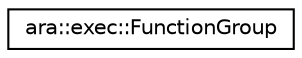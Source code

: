 digraph "Graphical Class Hierarchy"
{
 // LATEX_PDF_SIZE
  edge [fontname="Helvetica",fontsize="10",labelfontname="Helvetica",labelfontsize="10"];
  node [fontname="Helvetica",fontsize="10",shape=record];
  rankdir="LR";
  Node0 [label="ara::exec::FunctionGroup",height=0.2,width=0.4,color="black", fillcolor="white", style="filled",URL="$classara_1_1exec_1_1FunctionGroup.html",tooltip="Class representing Function Group defined in meta-model (ARXML). Once created based on ARXML path,..."];
}
